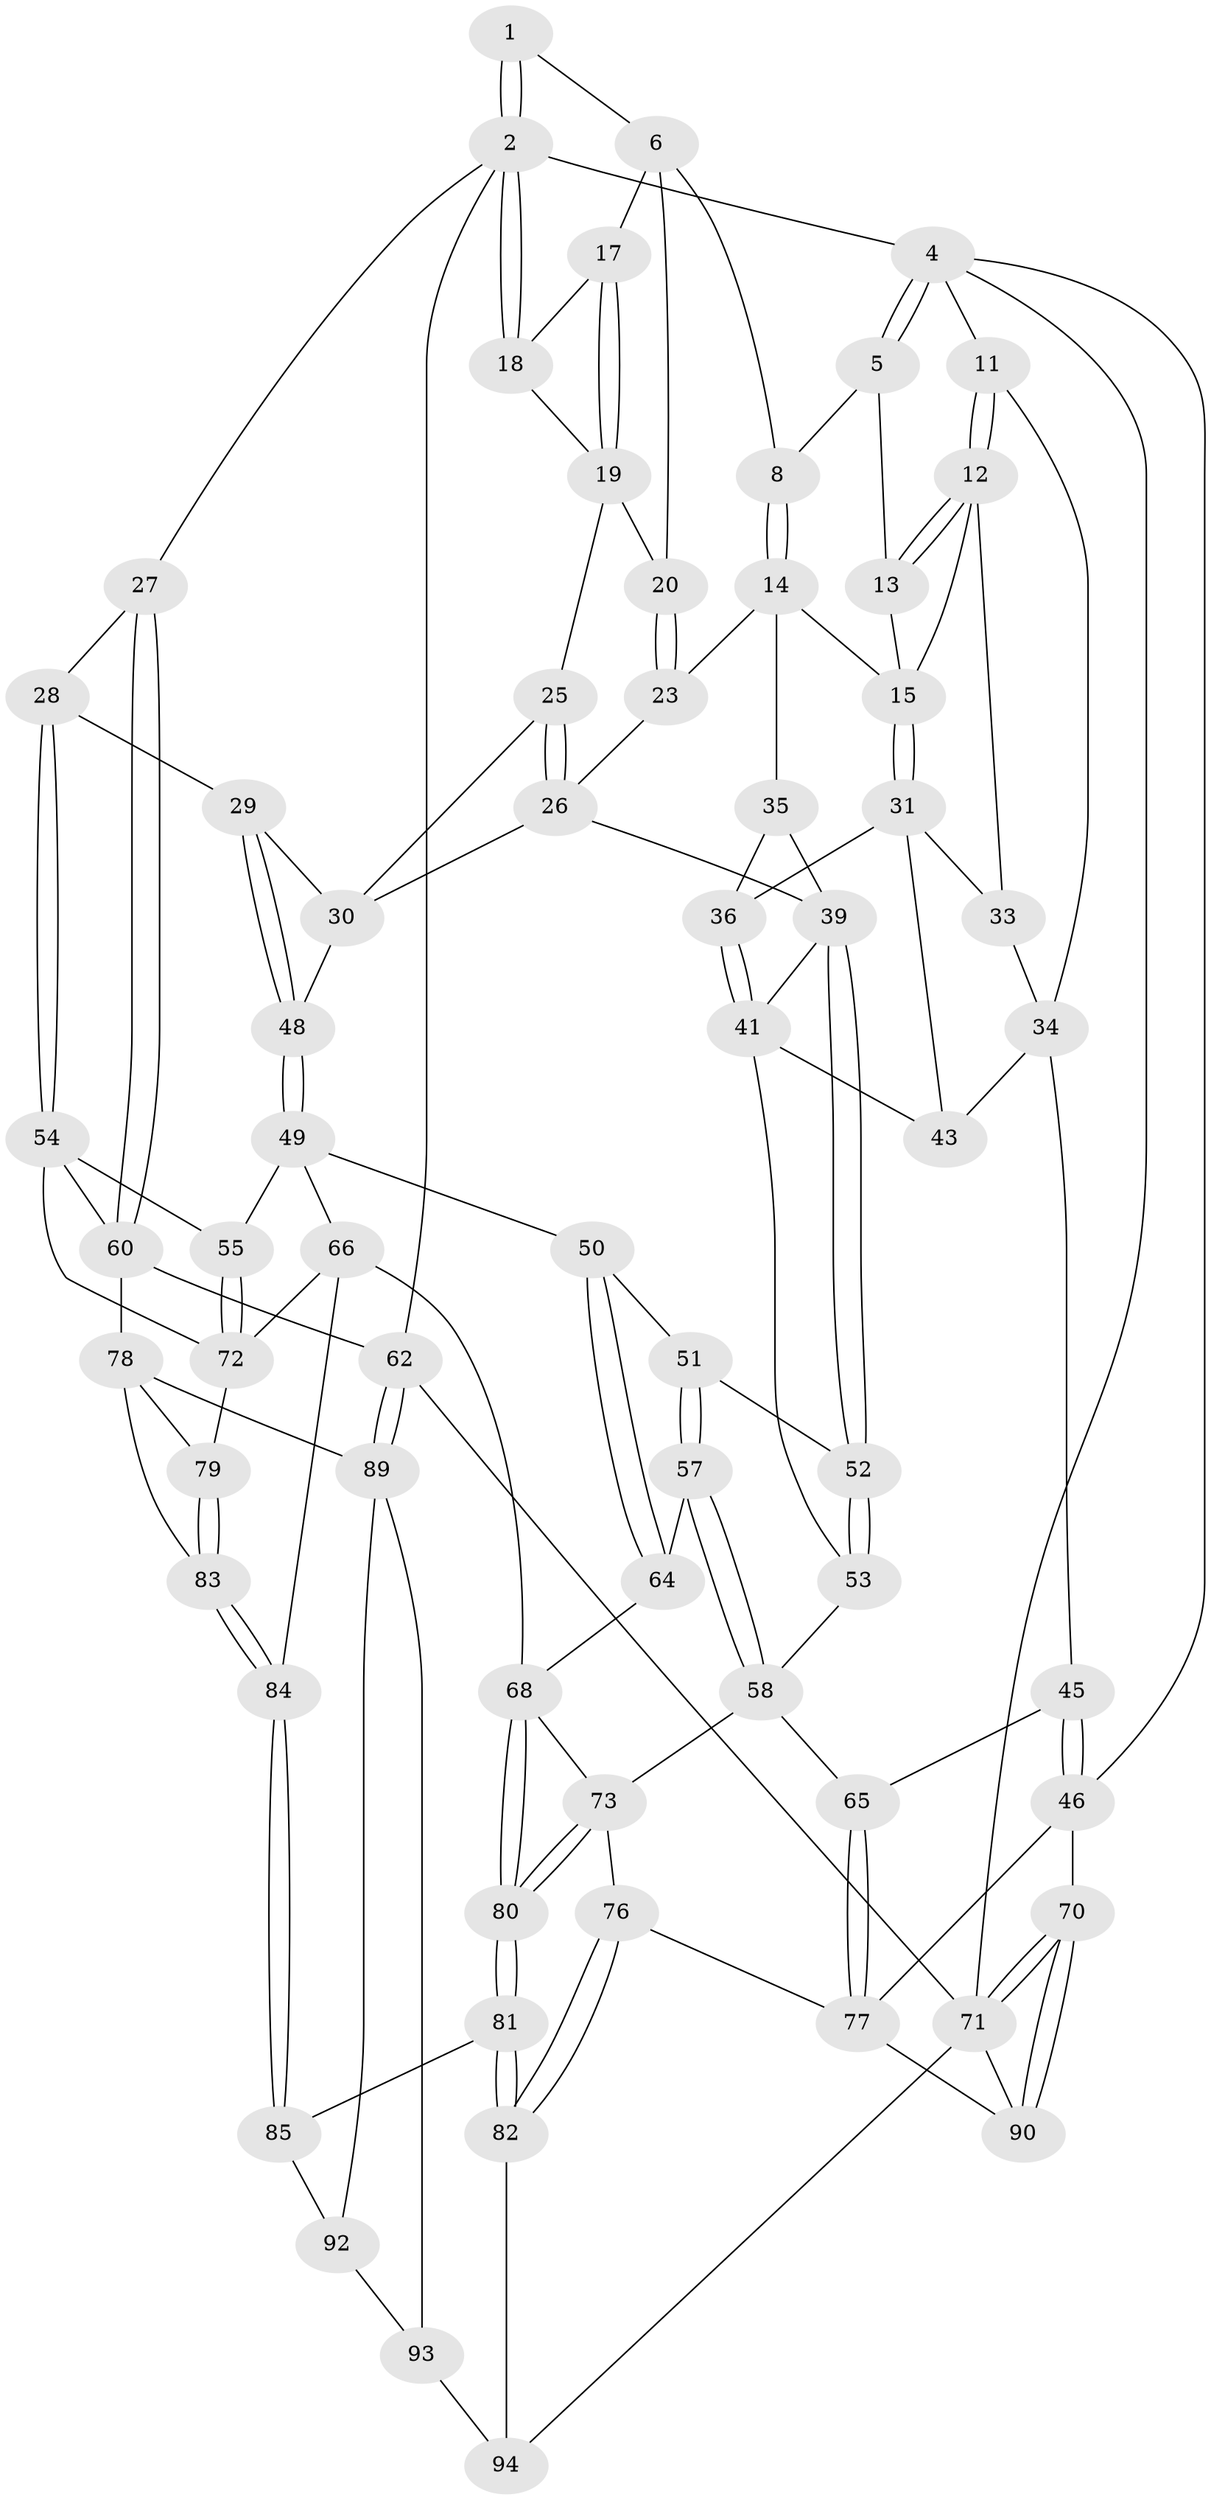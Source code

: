 // Generated by graph-tools (version 1.1) at 2025/52/02/27/25 19:52:43]
// undirected, 67 vertices, 149 edges
graph export_dot {
graph [start="1"]
  node [color=gray90,style=filled];
  1 [pos="+0.5005149293711284+0"];
  2 [pos="+1+0",super="+3"];
  4 [pos="+0+0",super="+10"];
  5 [pos="+0.2732619799925332+0",super="+9"];
  6 [pos="+0.5163777475925897+0.02819230091754125",super="+7"];
  8 [pos="+0.42115957754571925+0.1496025586922362"];
  11 [pos="+0+0.12194163196947393"];
  12 [pos="+0.1320860075573639+0.14778468517236293",super="+22"];
  13 [pos="+0.26624655625525934+0"];
  14 [pos="+0.4193254177688543+0.1535333239100681",super="+24"];
  15 [pos="+0.2959240321296729+0.159096035690511",super="+16"];
  17 [pos="+0.5874986893653107+0.09719382844961004"];
  18 [pos="+0.8535752571877363+0"];
  19 [pos="+0.597937043141339+0.14283721361853438",super="+21"];
  20 [pos="+0.5891474272064793+0.17057900456377192"];
  23 [pos="+0.5891204937583862+0.1710830016883847"];
  25 [pos="+0.7640011750748019+0.13962931072921594"];
  26 [pos="+0.6134259193024154+0.22712992420858952",super="+38"];
  27 [pos="+1+0.1152602482238131"];
  28 [pos="+0.9117766186675222+0.30388045324690927"];
  29 [pos="+0.8383158165303148+0.2816455642106951"];
  30 [pos="+0.7682321942711772+0.20744032140557347",super="+37"];
  31 [pos="+0.283347988782295+0.23051516931983512",super="+32"];
  33 [pos="+0.15078947149299565+0.20543829074859848"];
  34 [pos="+0.062379335226917625+0.29607524676075264",super="+44"];
  35 [pos="+0.44807293412439464+0.25541944463714106"];
  36 [pos="+0.3206633981739054+0.2629949678388673"];
  39 [pos="+0.4871566962971918+0.332189090536408",super="+40"];
  41 [pos="+0.32675271502676395+0.32774669432588194",super="+42"];
  43 [pos="+0.17678595464242952+0.40036663335935113"];
  45 [pos="+0+0.5419547972663864"];
  46 [pos="+0+0.5752222373788531",super="+47"];
  48 [pos="+0.6955538510108725+0.388393905789231"];
  49 [pos="+0.6861095026550306+0.4344639972172399",super="+56"];
  50 [pos="+0.5855197554255774+0.43166628048638295"];
  51 [pos="+0.5451282612843478+0.40595630784822645"];
  52 [pos="+0.4871855599852745+0.3323927397593832"];
  53 [pos="+0.29906436218792093+0.47790899947143484"];
  54 [pos="+0.8640265801347088+0.4472921768595096",super="+61"];
  55 [pos="+0.7729749249599918+0.47330403146442995"];
  57 [pos="+0.39667012361987714+0.5289737181411039"];
  58 [pos="+0.3583064538556171+0.5423400022791088",super="+59"];
  60 [pos="+1+0.5581028789973692",super="+63"];
  62 [pos="+1+1"];
  64 [pos="+0.5390392514306755+0.5367778580855125"];
  65 [pos="+0.2206323795832552+0.6009338920072141"];
  66 [pos="+0.7151536036581342+0.5980134037493472",super="+67"];
  68 [pos="+0.6149774009083729+0.6427238279767787",super="+69"];
  70 [pos="+0+1"];
  71 [pos="+0+1",super="+96"];
  72 [pos="+0.8903462442876604+0.6137091106520417",super="+75"];
  73 [pos="+0.4234776878912313+0.6434652245101257",super="+74"];
  76 [pos="+0.2355576636942804+0.7956171179258374"];
  77 [pos="+0.19805618133905825+0.7892477370824648",super="+87"];
  78 [pos="+0.9650226607479102+0.7175124511859848",super="+88"];
  79 [pos="+0.8654322026669542+0.6916818142293717"];
  80 [pos="+0.4847243635609801+0.7430891529592648"];
  81 [pos="+0.48450664395922044+0.782953318640732",super="+86"];
  82 [pos="+0.28220749360141906+0.8287775645764583",super="+91"];
  83 [pos="+0.7847663829521707+0.8713879342622435"];
  84 [pos="+0.7002174258897148+0.8139242192031954"];
  85 [pos="+0.575134767412324+0.8386012427687713"];
  89 [pos="+0.9955683084569757+1",super="+95"];
  90 [pos="+0.12589166574954824+0.8805097021978527"];
  92 [pos="+0.5771304951217335+0.8596649780613385"];
  93 [pos="+0.561328976496724+1"];
  94 [pos="+0.3921845453088474+1"];
  1 -- 2;
  1 -- 2;
  1 -- 6;
  2 -- 18;
  2 -- 18;
  2 -- 27;
  2 -- 4;
  2 -- 62;
  4 -- 5;
  4 -- 5;
  4 -- 71;
  4 -- 11;
  4 -- 46;
  5 -- 8;
  5 -- 13;
  6 -- 17;
  6 -- 8;
  6 -- 20;
  8 -- 14;
  8 -- 14;
  11 -- 12;
  11 -- 12;
  11 -- 34;
  12 -- 13;
  12 -- 13;
  12 -- 33;
  12 -- 15;
  13 -- 15;
  14 -- 15;
  14 -- 35;
  14 -- 23;
  15 -- 31;
  15 -- 31;
  17 -- 18;
  17 -- 19;
  17 -- 19;
  18 -- 19;
  19 -- 20;
  19 -- 25;
  20 -- 23;
  20 -- 23;
  23 -- 26;
  25 -- 26;
  25 -- 26;
  25 -- 30;
  26 -- 30;
  26 -- 39;
  27 -- 28;
  27 -- 60;
  27 -- 60;
  28 -- 29;
  28 -- 54;
  28 -- 54;
  29 -- 30;
  29 -- 48;
  29 -- 48;
  30 -- 48;
  31 -- 36;
  31 -- 33;
  31 -- 43;
  33 -- 34;
  34 -- 43;
  34 -- 45;
  35 -- 36;
  35 -- 39;
  36 -- 41;
  36 -- 41;
  39 -- 52;
  39 -- 52;
  39 -- 41;
  41 -- 43;
  41 -- 53;
  45 -- 46;
  45 -- 46;
  45 -- 65;
  46 -- 77;
  46 -- 70;
  48 -- 49;
  48 -- 49;
  49 -- 50;
  49 -- 66;
  49 -- 55;
  50 -- 51;
  50 -- 64;
  50 -- 64;
  51 -- 52;
  51 -- 57;
  51 -- 57;
  52 -- 53;
  52 -- 53;
  53 -- 58;
  54 -- 55;
  54 -- 72;
  54 -- 60;
  55 -- 72;
  55 -- 72;
  57 -- 58;
  57 -- 58;
  57 -- 64;
  58 -- 65;
  58 -- 73;
  60 -- 78;
  60 -- 62;
  62 -- 89;
  62 -- 89;
  62 -- 71;
  64 -- 68;
  65 -- 77;
  65 -- 77;
  66 -- 68;
  66 -- 84;
  66 -- 72;
  68 -- 80;
  68 -- 80;
  68 -- 73;
  70 -- 71;
  70 -- 71;
  70 -- 90;
  70 -- 90;
  71 -- 90;
  71 -- 94;
  72 -- 79;
  73 -- 80;
  73 -- 80;
  73 -- 76;
  76 -- 77;
  76 -- 82;
  76 -- 82;
  77 -- 90;
  78 -- 79;
  78 -- 89;
  78 -- 83;
  79 -- 83;
  79 -- 83;
  80 -- 81;
  80 -- 81;
  81 -- 82 [weight=2];
  81 -- 82;
  81 -- 85;
  82 -- 94;
  83 -- 84;
  83 -- 84;
  84 -- 85;
  84 -- 85;
  85 -- 92;
  89 -- 92;
  89 -- 93;
  92 -- 93;
  93 -- 94;
}
